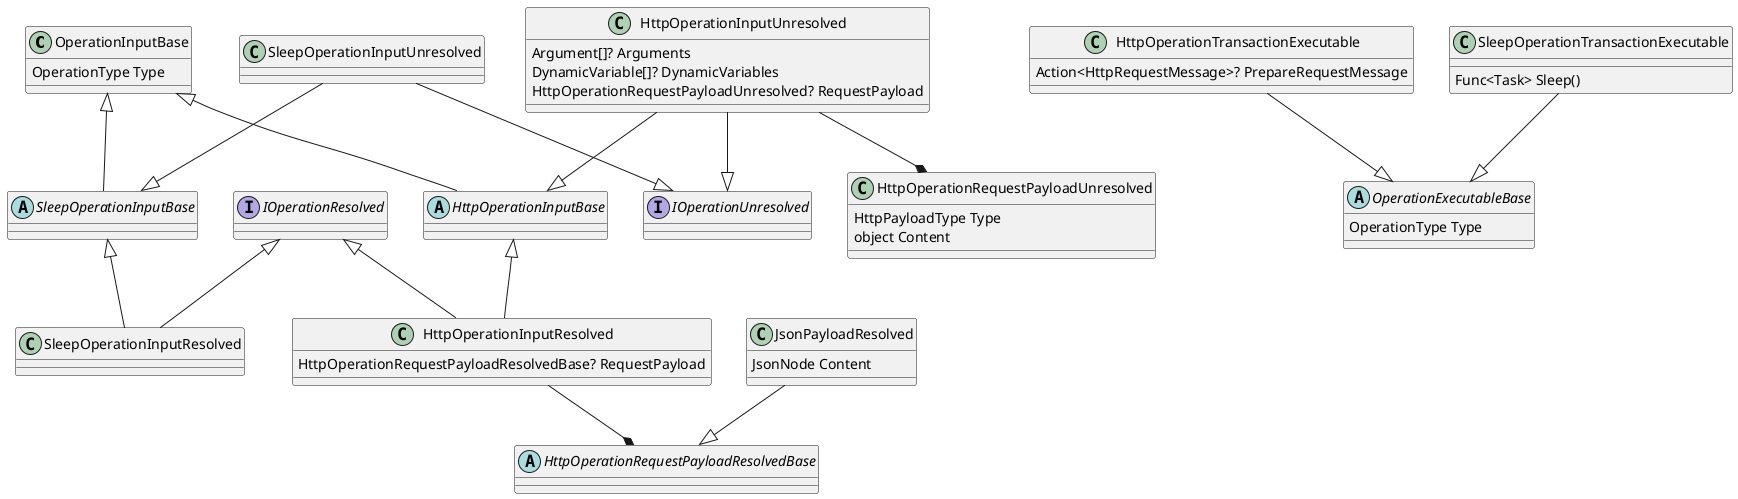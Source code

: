 @startuml
class OperationInputBase {
  OperationType Type
}

abstract class OperationExecutableBase {
  OperationType Type
}

interface IOperationUnresolved
interface IOperationResolved

'http ops'

abstract class HttpOperationInputBase
OperationInputBase <|-- HttpOperationInputBase

class HttpOperationInputResolved 
{
  HttpOperationRequestPayloadResolvedBase? RequestPayload 
}

abstract class HttpOperationRequestPayloadResolvedBase

HttpOperationInputResolved --* HttpOperationRequestPayloadResolvedBase
HttpOperationInputBase <|-- HttpOperationInputResolved
IOperationResolved <|-- HttpOperationInputResolved

class JsonPayloadResolved
{
  JsonNode Content
}

class HttpOperationInputUnresolved
{
    Argument[]? Arguments
    DynamicVariable[]? DynamicVariables 
    HttpOperationRequestPayloadUnresolved? RequestPayload 
}

HttpOperationInputUnresolved --* HttpOperationRequestPayloadUnresolved

class HttpOperationRequestPayloadUnresolved 
{
    HttpPayloadType Type
    object Content
}

HttpOperationInputUnresolved --|> HttpOperationInputBase
HttpOperationInputUnresolved --|> IOperationUnresolved
JsonPayloadResolved --|> HttpOperationRequestPayloadResolvedBase

'sleep ops'
abstract class SleepOperationInputBase
 
OperationInputBase <|-- SleepOperationInputBase 
SleepOperationInputBase <|-- SleepOperationInputResolved
IOperationResolved <|-- SleepOperationInputResolved

class SleepOperationInputUnresolved
SleepOperationInputUnresolved --|> SleepOperationInputBase
SleepOperationInputUnresolved --|> IOperationUnresolved

class HttpOperationTransactionExecutable
{
    Action<HttpRequestMessage>? PrepareRequestMessage
}

class SleepOperationTransactionExecutable 
{
    Func<Task> Sleep()
}
SleepOperationTransactionExecutable --|> OperationExecutableBase

HttpOperationTransactionExecutable --|> OperationExecutableBase
@enduml